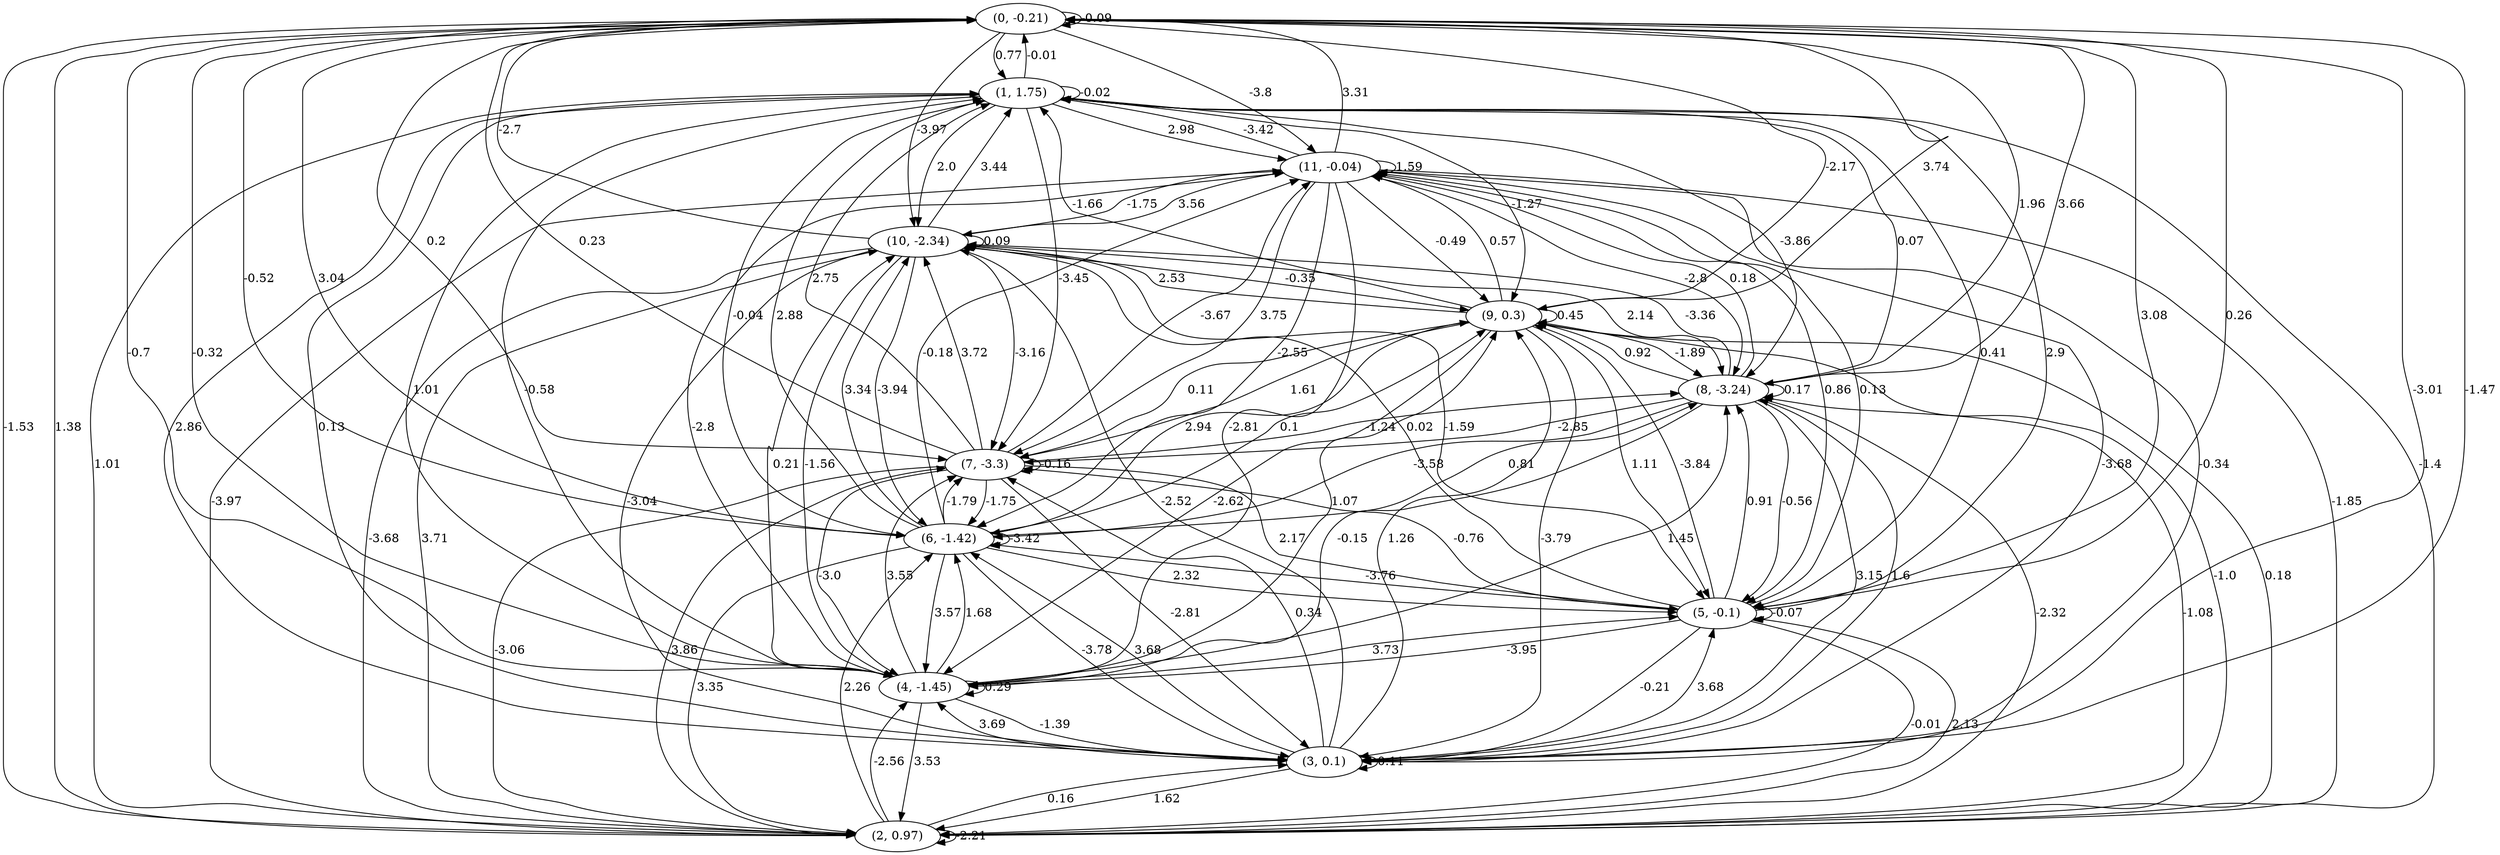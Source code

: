 digraph {
    0 [ label = "(0, -0.21)" ]
    1 [ label = "(1, 1.75)" ]
    2 [ label = "(2, 0.97)" ]
    3 [ label = "(3, 0.1)" ]
    4 [ label = "(4, -1.45)" ]
    5 [ label = "(5, -0.1)" ]
    6 [ label = "(6, -1.42)" ]
    7 [ label = "(7, -3.3)" ]
    8 [ label = "(8, -3.24)" ]
    9 [ label = "(9, 0.3)" ]
    10 [ label = "(10, -2.34)" ]
    11 [ label = "(11, -0.04)" ]
    0 -> 0 [ label = "-0.09" ]
    1 -> 1 [ label = "-0.02" ]
    2 -> 2 [ label = "-2.21" ]
    3 -> 3 [ label = "0.11" ]
    4 -> 4 [ label = "0.29" ]
    5 -> 5 [ label = "-0.07" ]
    6 -> 6 [ label = "-3.42" ]
    7 -> 7 [ label = "-0.16" ]
    8 -> 8 [ label = "0.17" ]
    9 -> 9 [ label = "0.45" ]
    10 -> 10 [ label = "0.09" ]
    11 -> 11 [ label = "1.59" ]
    1 -> 0 [ label = "-0.01" ]
    2 -> 0 [ label = "1.38" ]
    3 -> 0 [ label = "-1.47" ]
    4 -> 0 [ label = "-0.32" ]
    5 -> 0 [ label = "0.26" ]
    6 -> 0 [ label = "3.04" ]
    7 -> 0 [ label = "0.23" ]
    8 -> 0 [ label = "3.66" ]
    9 -> 0 [ label = "3.74" ]
    10 -> 0 [ label = "-2.7" ]
    11 -> 0 [ label = "3.31" ]
    0 -> 1 [ label = "0.77" ]
    2 -> 1 [ label = "1.01" ]
    3 -> 1 [ label = "0.13" ]
    4 -> 1 [ label = "-0.58" ]
    5 -> 1 [ label = "2.9" ]
    6 -> 1 [ label = "2.88" ]
    7 -> 1 [ label = "2.75" ]
    8 -> 1 [ label = "0.07" ]
    9 -> 1 [ label = "-1.66" ]
    10 -> 1 [ label = "3.44" ]
    11 -> 1 [ label = "-3.42" ]
    0 -> 2 [ label = "-1.53" ]
    1 -> 2 [ label = "-1.4" ]
    3 -> 2 [ label = "1.62" ]
    4 -> 2 [ label = "3.53" ]
    5 -> 2 [ label = "-0.01" ]
    6 -> 2 [ label = "3.35" ]
    7 -> 2 [ label = "-3.06" ]
    8 -> 2 [ label = "-2.32" ]
    9 -> 2 [ label = "-1.0" ]
    10 -> 2 [ label = "-3.68" ]
    11 -> 2 [ label = "-1.85" ]
    0 -> 3 [ label = "-3.01" ]
    1 -> 3 [ label = "2.86" ]
    2 -> 3 [ label = "0.16" ]
    4 -> 3 [ label = "-1.39" ]
    5 -> 3 [ label = "-0.21" ]
    6 -> 3 [ label = "-3.78" ]
    7 -> 3 [ label = "-2.81" ]
    8 -> 3 [ label = "3.15" ]
    9 -> 3 [ label = "-3.79" ]
    10 -> 3 [ label = "-3.04" ]
    11 -> 3 [ label = "-0.34" ]
    0 -> 4 [ label = "-0.7" ]
    1 -> 4 [ label = "1.01" ]
    2 -> 4 [ label = "-2.56" ]
    3 -> 4 [ label = "3.69" ]
    5 -> 4 [ label = "-3.95" ]
    6 -> 4 [ label = "3.57" ]
    7 -> 4 [ label = "-3.0" ]
    8 -> 4 [ label = "-0.15" ]
    9 -> 4 [ label = "-2.62" ]
    10 -> 4 [ label = "-1.56" ]
    11 -> 4 [ label = "-2.81" ]
    0 -> 5 [ label = "3.08" ]
    1 -> 5 [ label = "0.41" ]
    2 -> 5 [ label = "2.13" ]
    3 -> 5 [ label = "3.68" ]
    4 -> 5 [ label = "3.73" ]
    6 -> 5 [ label = "2.32" ]
    7 -> 5 [ label = "2.17" ]
    8 -> 5 [ label = "-0.56" ]
    9 -> 5 [ label = "1.11" ]
    10 -> 5 [ label = "-1.59" ]
    11 -> 5 [ label = "0.86" ]
    0 -> 6 [ label = "-0.52" ]
    1 -> 6 [ label = "-0.04" ]
    2 -> 6 [ label = "2.26" ]
    3 -> 6 [ label = "3.68" ]
    4 -> 6 [ label = "1.68" ]
    5 -> 6 [ label = "-3.76" ]
    7 -> 6 [ label = "-1.75" ]
    8 -> 6 [ label = "-3.58" ]
    9 -> 6 [ label = "2.94" ]
    10 -> 6 [ label = "-3.94" ]
    11 -> 6 [ label = "-2.55" ]
    0 -> 7 [ label = "0.2" ]
    1 -> 7 [ label = "-3.45" ]
    2 -> 7 [ label = "3.86" ]
    3 -> 7 [ label = "0.34" ]
    4 -> 7 [ label = "3.55" ]
    5 -> 7 [ label = "-0.76" ]
    6 -> 7 [ label = "-1.79" ]
    8 -> 7 [ label = "-2.85" ]
    9 -> 7 [ label = "1.61" ]
    10 -> 7 [ label = "-3.16" ]
    11 -> 7 [ label = "3.75" ]
    0 -> 8 [ label = "1.96" ]
    1 -> 8 [ label = "-3.86" ]
    2 -> 8 [ label = "-1.08" ]
    3 -> 8 [ label = "1.6" ]
    4 -> 8 [ label = "1.45" ]
    5 -> 8 [ label = "0.91" ]
    6 -> 8 [ label = "0.81" ]
    7 -> 8 [ label = "-1.24" ]
    9 -> 8 [ label = "-1.89" ]
    10 -> 8 [ label = "2.14" ]
    11 -> 8 [ label = "-2.8" ]
    0 -> 9 [ label = "-2.17" ]
    1 -> 9 [ label = "-1.27" ]
    2 -> 9 [ label = "0.18" ]
    3 -> 9 [ label = "1.26" ]
    4 -> 9 [ label = "1.07" ]
    5 -> 9 [ label = "-3.84" ]
    6 -> 9 [ label = "0.1" ]
    7 -> 9 [ label = "0.11" ]
    8 -> 9 [ label = "0.92" ]
    10 -> 9 [ label = "-0.35" ]
    11 -> 9 [ label = "-0.49" ]
    0 -> 10 [ label = "-3.97" ]
    1 -> 10 [ label = "2.0" ]
    2 -> 10 [ label = "3.71" ]
    3 -> 10 [ label = "-2.52" ]
    4 -> 10 [ label = "0.21" ]
    5 -> 10 [ label = "0.02" ]
    6 -> 10 [ label = "3.34" ]
    7 -> 10 [ label = "3.72" ]
    8 -> 10 [ label = "-3.36" ]
    9 -> 10 [ label = "2.53" ]
    11 -> 10 [ label = "-1.75" ]
    0 -> 11 [ label = "-3.8" ]
    1 -> 11 [ label = "2.98" ]
    2 -> 11 [ label = "-3.97" ]
    3 -> 11 [ label = "-3.68" ]
    4 -> 11 [ label = "-2.8" ]
    5 -> 11 [ label = "0.13" ]
    6 -> 11 [ label = "-0.18" ]
    7 -> 11 [ label = "-3.67" ]
    8 -> 11 [ label = "0.18" ]
    9 -> 11 [ label = "0.57" ]
    10 -> 11 [ label = "3.56" ]
}

